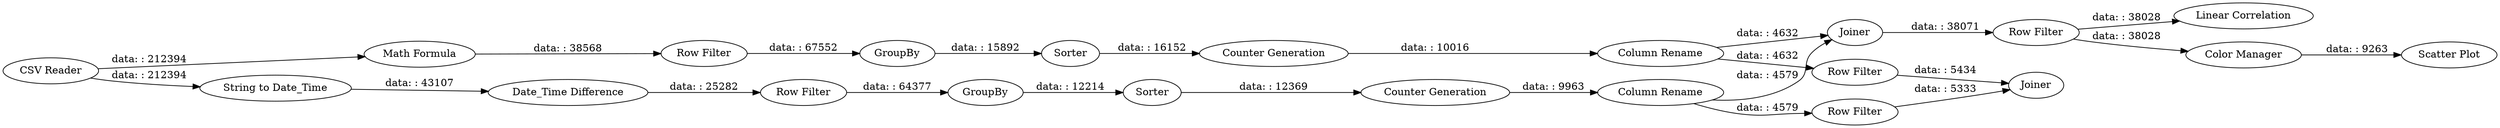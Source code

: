 digraph {
	"-7322872317137797641_2" [label="Row Filter"]
	"-7322872317137797641_4" [label=GroupBy]
	"6588576193136838565_3" [label="Math Formula"]
	"-7322872317137797641_14" [label="Counter Generation"]
	"6588576193136838565_13" [label=Joiner]
	"6588576193136838565_21" [label="Linear Correlation"]
	"6588576193136838565_6" [label="Row Filter"]
	"6588576193136838565_12" [label="Row Filter"]
	"6588576193136838565_20" [label="Color Manager"]
	"-7147113171233262606_11" [label=Sorter]
	"6588576193136838565_24" [label=Joiner]
	"-7147113171233262606_10" [label=GroupBy]
	"-7147113171233262606_9" [label="Row Filter"]
	"6588576193136838565_1" [label="CSV Reader"]
	"-7322872317137797641_16" [label="Column Rename"]
	"6588576193136838565_19" [label="Row Filter"]
	"-7147113171233262606_15" [label="Counter Generation"]
	"-7147113171233262606_17" [label="Column Rename"]
	"-7322872317137797641_5" [label=Sorter]
	"6588576193136838565_18" [label="Scatter Plot"]
	"6588576193136838565_8" [label="Date_Time Difference"]
	"6588576193136838565_7" [label="String to Date_Time"]
	"-7322872317137797641_14" -> "-7322872317137797641_16" [label="data: : 10016"]
	"-7322872317137797641_16" -> "6588576193136838565_13" [label="data: : 4632"]
	"-7322872317137797641_16" -> "6588576193136838565_6" [label="data: : 4632"]
	"-7322872317137797641_5" -> "-7322872317137797641_14" [label="data: : 16152"]
	"6588576193136838565_1" -> "6588576193136838565_3" [label="data: : 212394"]
	"6588576193136838565_7" -> "6588576193136838565_8" [label="data: : 43107"]
	"6588576193136838565_12" -> "6588576193136838565_24" [label="data: : 5333"]
	"6588576193136838565_3" -> "-7322872317137797641_2" [label="data: : 38568"]
	"6588576193136838565_20" -> "6588576193136838565_18" [label="data: : 9263"]
	"6588576193136838565_6" -> "6588576193136838565_24" [label="data: : 5434"]
	"-7147113171233262606_15" -> "-7147113171233262606_17" [label="data: : 9963"]
	"-7147113171233262606_10" -> "-7147113171233262606_11" [label="data: : 12214"]
	"-7147113171233262606_9" -> "-7147113171233262606_10" [label="data: : 64377"]
	"6588576193136838565_8" -> "-7147113171233262606_9" [label="data: : 25282"]
	"-7147113171233262606_17" -> "6588576193136838565_13" [label="data: : 4579"]
	"-7322872317137797641_2" -> "-7322872317137797641_4" [label="data: : 67552"]
	"6588576193136838565_1" -> "6588576193136838565_7" [label="data: : 212394"]
	"-7147113171233262606_17" -> "6588576193136838565_12" [label="data: : 4579"]
	"6588576193136838565_19" -> "6588576193136838565_20" [label="data: : 38028"]
	"-7147113171233262606_11" -> "-7147113171233262606_15" [label="data: : 12369"]
	"6588576193136838565_19" -> "6588576193136838565_21" [label="data: : 38028"]
	"6588576193136838565_13" -> "6588576193136838565_19" [label="data: : 38071"]
	"-7322872317137797641_4" -> "-7322872317137797641_5" [label="data: : 15892"]
	rankdir=LR
}
